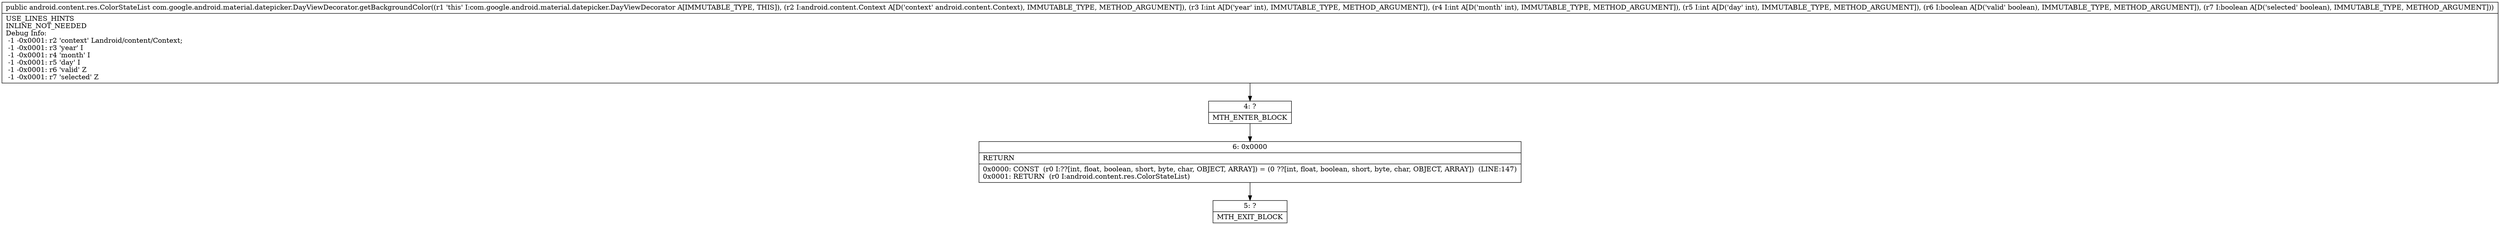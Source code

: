 digraph "CFG forcom.google.android.material.datepicker.DayViewDecorator.getBackgroundColor(Landroid\/content\/Context;IIIZZ)Landroid\/content\/res\/ColorStateList;" {
Node_4 [shape=record,label="{4\:\ ?|MTH_ENTER_BLOCK\l}"];
Node_6 [shape=record,label="{6\:\ 0x0000|RETURN\l|0x0000: CONST  (r0 I:??[int, float, boolean, short, byte, char, OBJECT, ARRAY]) = (0 ??[int, float, boolean, short, byte, char, OBJECT, ARRAY])  (LINE:147)\l0x0001: RETURN  (r0 I:android.content.res.ColorStateList) \l}"];
Node_5 [shape=record,label="{5\:\ ?|MTH_EXIT_BLOCK\l}"];
MethodNode[shape=record,label="{public android.content.res.ColorStateList com.google.android.material.datepicker.DayViewDecorator.getBackgroundColor((r1 'this' I:com.google.android.material.datepicker.DayViewDecorator A[IMMUTABLE_TYPE, THIS]), (r2 I:android.content.Context A[D('context' android.content.Context), IMMUTABLE_TYPE, METHOD_ARGUMENT]), (r3 I:int A[D('year' int), IMMUTABLE_TYPE, METHOD_ARGUMENT]), (r4 I:int A[D('month' int), IMMUTABLE_TYPE, METHOD_ARGUMENT]), (r5 I:int A[D('day' int), IMMUTABLE_TYPE, METHOD_ARGUMENT]), (r6 I:boolean A[D('valid' boolean), IMMUTABLE_TYPE, METHOD_ARGUMENT]), (r7 I:boolean A[D('selected' boolean), IMMUTABLE_TYPE, METHOD_ARGUMENT]))  | USE_LINES_HINTS\lINLINE_NOT_NEEDED\lDebug Info:\l  \-1 \-0x0001: r2 'context' Landroid\/content\/Context;\l  \-1 \-0x0001: r3 'year' I\l  \-1 \-0x0001: r4 'month' I\l  \-1 \-0x0001: r5 'day' I\l  \-1 \-0x0001: r6 'valid' Z\l  \-1 \-0x0001: r7 'selected' Z\l}"];
MethodNode -> Node_4;Node_4 -> Node_6;
Node_6 -> Node_5;
}

